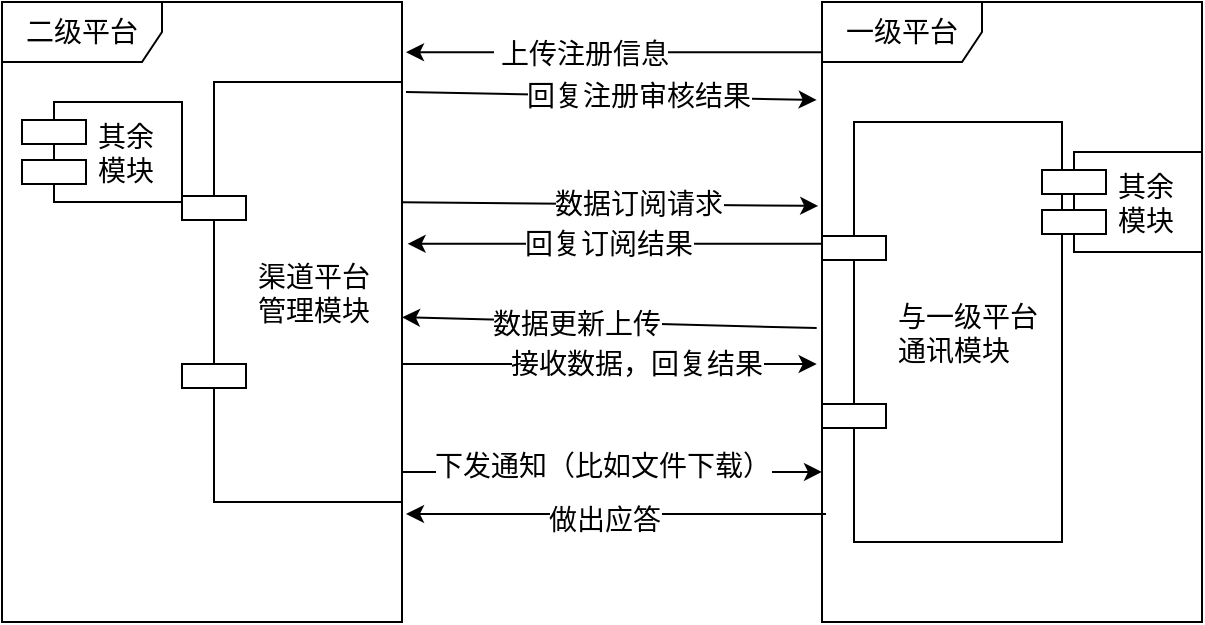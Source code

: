 <mxfile version="10.5.9" type="github"><diagram id="w9ENwbvcmgivqRhCl2oG" name="Page-1"><mxGraphModel dx="1007" dy="628" grid="1" gridSize="10" guides="1" tooltips="1" connect="1" arrows="1" fold="1" page="1" pageScale="1" pageWidth="850" pageHeight="1100" math="0" shadow="0"><root><mxCell id="0"/><mxCell id="1" parent="0"/><mxCell id="JoPFufjsClF1peNbB5LM-1" value="&lt;font style=&quot;font-size: 14px&quot;&gt;二级平台&lt;/font&gt;" style="shape=umlFrame;whiteSpace=wrap;html=1;width=80;height=30;" parent="1" vertex="1"><mxGeometry x="50" y="40" width="200" height="310" as="geometry"/></mxCell><mxCell id="JoPFufjsClF1peNbB5LM-2" value="&lt;font style=&quot;font-size: 14px&quot;&gt;一级平台&lt;/font&gt;" style="shape=umlFrame;whiteSpace=wrap;html=1;width=80;height=30;" parent="1" vertex="1"><mxGeometry x="460" y="40" width="190" height="310" as="geometry"/></mxCell><mxCell id="JoPFufjsClF1peNbB5LM-3" value="渠道平台&#10;管理模块" style="shape=component;align=left;spacingLeft=36;fontSize=14;" parent="1" vertex="1"><mxGeometry x="140" y="80" width="110" height="210" as="geometry"/></mxCell><mxCell id="JoPFufjsClF1peNbB5LM-4" value="与一级平台&#10;通讯模块" style="shape=component;align=left;spacingLeft=36;fontSize=14;" parent="1" vertex="1"><mxGeometry x="460" y="100" width="120" height="210" as="geometry"/></mxCell><mxCell id="JoPFufjsClF1peNbB5LM-5" value="" style="endArrow=classic;html=1;fontSize=14;exitX=0;exitY=0.081;exitDx=0;exitDy=0;exitPerimeter=0;entryX=1.01;entryY=0.081;entryDx=0;entryDy=0;entryPerimeter=0;" parent="1" source="JoPFufjsClF1peNbB5LM-2" target="JoPFufjsClF1peNbB5LM-1" edge="1"><mxGeometry width="50" height="50" relative="1" as="geometry"><mxPoint x="470" y="60" as="sourcePoint"/><mxPoint x="270" y="60" as="targetPoint"/></mxGeometry></mxCell><mxCell id="JoPFufjsClF1peNbB5LM-6" value="&amp;nbsp;&lt;span&gt;上传注册信息&lt;/span&gt;" style="text;html=1;resizable=0;points=[];align=center;verticalAlign=middle;labelBackgroundColor=#ffffff;fontSize=14;" parent="JoPFufjsClF1peNbB5LM-5" vertex="1" connectable="0"><mxGeometry x="0.165" y="1" relative="1" as="geometry"><mxPoint as="offset"/></mxGeometry></mxCell><mxCell id="JoPFufjsClF1peNbB5LM-7" value="" style="endArrow=classic;html=1;fontSize=14;exitX=1.01;exitY=0.145;exitDx=0;exitDy=0;exitPerimeter=0;entryX=-0.014;entryY=0.158;entryDx=0;entryDy=0;entryPerimeter=0;" parent="1" source="JoPFufjsClF1peNbB5LM-1" target="JoPFufjsClF1peNbB5LM-2" edge="1"><mxGeometry width="50" height="50" relative="1" as="geometry"><mxPoint x="260" y="80" as="sourcePoint"/><mxPoint x="480" y="80" as="targetPoint"/></mxGeometry></mxCell><mxCell id="JoPFufjsClF1peNbB5LM-8" value="&lt;span&gt;回复注册审核结果&lt;/span&gt;" style="text;html=1;resizable=0;points=[];align=center;verticalAlign=middle;labelBackgroundColor=#ffffff;fontSize=14;" parent="JoPFufjsClF1peNbB5LM-7" vertex="1" connectable="0"><mxGeometry x="0.129" relative="1" as="geometry"><mxPoint as="offset"/></mxGeometry></mxCell><mxCell id="JoPFufjsClF1peNbB5LM-9" value="" style="endArrow=classic;html=1;fontSize=14;exitX=-0.014;exitY=0.526;exitDx=0;exitDy=0;exitPerimeter=0;" parent="1" source="JoPFufjsClF1peNbB5LM-2" target="JoPFufjsClF1peNbB5LM-1" edge="1"><mxGeometry width="50" height="50" relative="1" as="geometry"><mxPoint x="490" y="200" as="sourcePoint"/><mxPoint x="260" y="200" as="targetPoint"/></mxGeometry></mxCell><mxCell id="JoPFufjsClF1peNbB5LM-10" value="&lt;span&gt;数据更新上传&lt;/span&gt;&lt;br&gt;" style="text;html=1;resizable=0;points=[];align=center;verticalAlign=middle;labelBackgroundColor=#ffffff;fontSize=14;" parent="JoPFufjsClF1peNbB5LM-9" vertex="1" connectable="0"><mxGeometry x="0.165" y="1" relative="1" as="geometry"><mxPoint as="offset"/></mxGeometry></mxCell><mxCell id="JoPFufjsClF1peNbB5LM-11" value="" style="endArrow=classic;html=1;fontSize=14;entryX=-0.014;entryY=0.584;entryDx=0;entryDy=0;entryPerimeter=0;" parent="1" target="JoPFufjsClF1peNbB5LM-2" edge="1"><mxGeometry width="50" height="50" relative="1" as="geometry"><mxPoint x="250" y="221" as="sourcePoint"/><mxPoint x="490" y="220" as="targetPoint"/></mxGeometry></mxCell><mxCell id="JoPFufjsClF1peNbB5LM-12" value="&lt;span&gt;接收数据，回复结果&lt;/span&gt;&lt;br&gt;" style="text;html=1;resizable=0;points=[];align=center;verticalAlign=middle;labelBackgroundColor=#ffffff;fontSize=14;" parent="JoPFufjsClF1peNbB5LM-11" vertex="1" connectable="0"><mxGeometry x="0.129" relative="1" as="geometry"><mxPoint as="offset"/></mxGeometry></mxCell><mxCell id="JoPFufjsClF1peNbB5LM-15" value="" style="endArrow=classic;html=1;fontSize=14;entryX=0;entryY=0.758;entryDx=0;entryDy=0;entryPerimeter=0;exitX=1;exitY=0.758;exitDx=0;exitDy=0;exitPerimeter=0;" parent="1" source="JoPFufjsClF1peNbB5LM-1" target="JoPFufjsClF1peNbB5LM-2" edge="1"><mxGeometry width="50" height="50" relative="1" as="geometry"><mxPoint x="255" y="275" as="sourcePoint"/><mxPoint x="500" y="260" as="targetPoint"/></mxGeometry></mxCell><mxCell id="JoPFufjsClF1peNbB5LM-16" value="下发通知（比如文件下载）&lt;br&gt;" style="text;html=1;resizable=0;points=[];align=center;verticalAlign=middle;labelBackgroundColor=#ffffff;fontSize=14;" parent="JoPFufjsClF1peNbB5LM-15" vertex="1" connectable="0"><mxGeometry x="0.129" relative="1" as="geometry"><mxPoint x="-19" y="-3" as="offset"/></mxGeometry></mxCell><mxCell id="JoPFufjsClF1peNbB5LM-17" value="其余&#10;模块" style="shape=component;align=left;spacingLeft=36;fontSize=14;" parent="1" vertex="1"><mxGeometry x="60" y="90" width="80" height="50" as="geometry"/></mxCell><mxCell id="JoPFufjsClF1peNbB5LM-18" value="其余&#10;模块" style="shape=component;align=left;spacingLeft=36;fontSize=14;" parent="1" vertex="1"><mxGeometry x="570" y="115" width="80" height="50" as="geometry"/></mxCell><mxCell id="JoPFufjsClF1peNbB5LM-19" value="" style="endArrow=classic;html=1;fontSize=14;exitX=1;exitY=0.323;exitDx=0;exitDy=0;exitPerimeter=0;entryX=-0.01;entryY=0.329;entryDx=0;entryDy=0;entryPerimeter=0;" parent="1" source="JoPFufjsClF1peNbB5LM-1" target="JoPFufjsClF1peNbB5LM-2" edge="1"><mxGeometry width="50" height="50" relative="1" as="geometry"><mxPoint x="258" y="140" as="sourcePoint"/><mxPoint x="480" y="140" as="targetPoint"/></mxGeometry></mxCell><mxCell id="JoPFufjsClF1peNbB5LM-20" value="数据订阅请求" style="text;html=1;resizable=0;points=[];align=center;verticalAlign=middle;labelBackgroundColor=#ffffff;fontSize=14;" parent="JoPFufjsClF1peNbB5LM-19" vertex="1" connectable="0"><mxGeometry x="0.129" relative="1" as="geometry"><mxPoint as="offset"/></mxGeometry></mxCell><mxCell id="JoPFufjsClF1peNbB5LM-21" value="" style="endArrow=classic;html=1;fontSize=14;" parent="1" edge="1"><mxGeometry width="50" height="50" relative="1" as="geometry"><mxPoint x="462" y="296" as="sourcePoint"/><mxPoint x="252" y="296" as="targetPoint"/></mxGeometry></mxCell><mxCell id="JoPFufjsClF1peNbB5LM-22" value="做出应答" style="text;html=1;resizable=0;points=[];align=center;verticalAlign=middle;labelBackgroundColor=#ffffff;fontSize=14;" parent="JoPFufjsClF1peNbB5LM-21" vertex="1" connectable="0"><mxGeometry x="0.244" y="5" relative="1" as="geometry"><mxPoint x="19" y="-2.5" as="offset"/></mxGeometry></mxCell><mxCell id="JoPFufjsClF1peNbB5LM-23" value="" style="endArrow=classic;html=1;fontSize=14;exitX=0;exitY=0.29;exitDx=0;exitDy=0;exitPerimeter=0;entryX=1.014;entryY=0.39;entryDx=0;entryDy=0;entryPerimeter=0;" parent="1" source="JoPFufjsClF1peNbB5LM-4" target="JoPFufjsClF1peNbB5LM-1" edge="1"><mxGeometry width="50" height="50" relative="1" as="geometry"><mxPoint x="490" y="150" as="sourcePoint"/><mxPoint x="260" y="159" as="targetPoint"/></mxGeometry></mxCell><mxCell id="JoPFufjsClF1peNbB5LM-24" value="回复订阅结果" style="text;html=1;resizable=0;points=[];align=center;verticalAlign=middle;labelBackgroundColor=#ffffff;fontSize=14;" parent="JoPFufjsClF1peNbB5LM-23" vertex="1" connectable="0"><mxGeometry x="0.244" y="5" relative="1" as="geometry"><mxPoint x="22" y="-5" as="offset"/></mxGeometry></mxCell></root></mxGraphModel></diagram></mxfile>